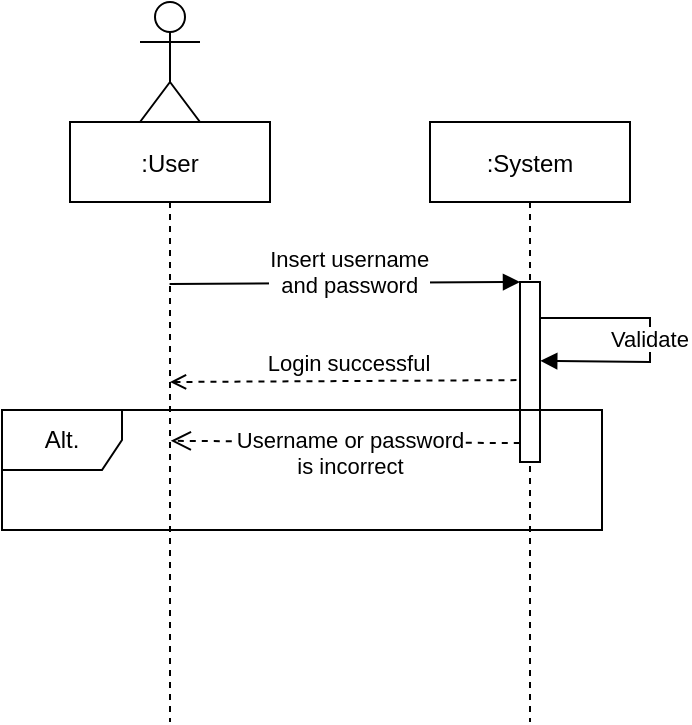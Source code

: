 <mxfile version="20.8.10" type="device"><diagram id="kgpKYQtTHZ0yAKxKKP6v" name="Page-1"><mxGraphModel dx="1418" dy="828" grid="1" gridSize="10" guides="1" tooltips="1" connect="1" arrows="1" fold="1" page="1" pageScale="1" pageWidth="1169" pageHeight="827" math="0" shadow="0"><root><mxCell id="0"/><mxCell id="1" parent="0"/><mxCell id="3nuBFxr9cyL0pnOWT2aG-1" value=":User" style="shape=umlLifeline;perimeter=lifelinePerimeter;container=1;collapsible=0;recursiveResize=0;rounded=0;shadow=0;strokeWidth=1;" parent="1" vertex="1"><mxGeometry x="456" y="270" width="100" height="300" as="geometry"/></mxCell><mxCell id="3nuBFxr9cyL0pnOWT2aG-5" value=":System" style="shape=umlLifeline;perimeter=lifelinePerimeter;container=1;collapsible=0;recursiveResize=0;rounded=0;shadow=0;strokeWidth=1;" parent="1" vertex="1"><mxGeometry x="636" y="270" width="100" height="300" as="geometry"/></mxCell><mxCell id="3nuBFxr9cyL0pnOWT2aG-6" value="" style="points=[];perimeter=orthogonalPerimeter;rounded=0;shadow=0;strokeWidth=1;" parent="3nuBFxr9cyL0pnOWT2aG-5" vertex="1"><mxGeometry x="45" y="80" width="10" height="90" as="geometry"/></mxCell><mxCell id="Wqs8DyaRIm2Q_rTAryH2-3" value="Validate" style="verticalAlign=bottom;endArrow=block;entryX=1.012;entryY=0.438;shadow=0;strokeWidth=1;exitX=1;exitY=0.2;exitDx=0;exitDy=0;exitPerimeter=0;align=center;entryDx=0;entryDy=0;entryPerimeter=0;rounded=0;" parent="3nuBFxr9cyL0pnOWT2aG-5" source="3nuBFxr9cyL0pnOWT2aG-6" target="3nuBFxr9cyL0pnOWT2aG-6" edge="1"><mxGeometry x="0.126" relative="1" as="geometry"><mxPoint x="70.0" y="101" as="sourcePoint"/><mxPoint x="245.2" y="100.0" as="targetPoint"/><mxPoint as="offset"/><Array as="points"><mxPoint x="110" y="98"/><mxPoint x="110" y="120"/></Array></mxGeometry></mxCell><mxCell id="Wqs8DyaRIm2Q_rTAryH2-6" value="Alt." style="shape=umlFrame;whiteSpace=wrap;html=1;" parent="3nuBFxr9cyL0pnOWT2aG-5" vertex="1"><mxGeometry x="-214" y="144" width="300" height="60" as="geometry"/></mxCell><mxCell id="3nuBFxr9cyL0pnOWT2aG-7" value="Username or password &#10;is incorrect" style="verticalAlign=bottom;endArrow=open;dashed=1;endSize=8;exitX=-0.011;exitY=1.008;shadow=0;strokeWidth=1;exitDx=0;exitDy=0;exitPerimeter=0;entryX=0.504;entryY=0.498;entryDx=0;entryDy=0;entryPerimeter=0;" parent="1" edge="1"><mxGeometry x="-0.029" y="21" relative="1" as="geometry"><mxPoint x="506.4" y="429.4" as="targetPoint"/><mxPoint x="680.89" y="430.56" as="sourcePoint"/><mxPoint as="offset"/></mxGeometry></mxCell><mxCell id="3nuBFxr9cyL0pnOWT2aG-8" value="Insert username &#10;and password" style="verticalAlign=bottom;endArrow=block;entryX=0;entryY=0;shadow=0;strokeWidth=1;exitX=0.498;exitY=0.27;exitDx=0;exitDy=0;exitPerimeter=0;align=center;" parent="1" edge="1"><mxGeometry x="0.029" y="-10" relative="1" as="geometry"><mxPoint x="505.8" y="351" as="sourcePoint"/><mxPoint x="681" y="350.0" as="targetPoint"/><mxPoint as="offset"/></mxGeometry></mxCell><mxCell id="3nuBFxr9cyL0pnOWT2aG-10" value="Login successful" style="verticalAlign=bottom;endArrow=none;dashed=1;endSize=8;shadow=0;strokeWidth=1;endFill=0;startArrow=open;startFill=0;entryX=-0.085;entryY=0.545;entryDx=0;entryDy=0;entryPerimeter=0;" parent="1" target="3nuBFxr9cyL0pnOWT2aG-6" edge="1"><mxGeometry x="0.029" relative="1" as="geometry"><mxPoint x="676" y="400" as="targetPoint"/><mxPoint x="506" y="400" as="sourcePoint"/><mxPoint as="offset"/></mxGeometry></mxCell><mxCell id="Wqs8DyaRIm2Q_rTAryH2-1" value="" style="shape=umlActor;verticalLabelPosition=bottom;verticalAlign=top;html=1;outlineConnect=0;" parent="1" vertex="1"><mxGeometry x="491" y="210" width="30" height="60" as="geometry"/></mxCell></root></mxGraphModel></diagram></mxfile>